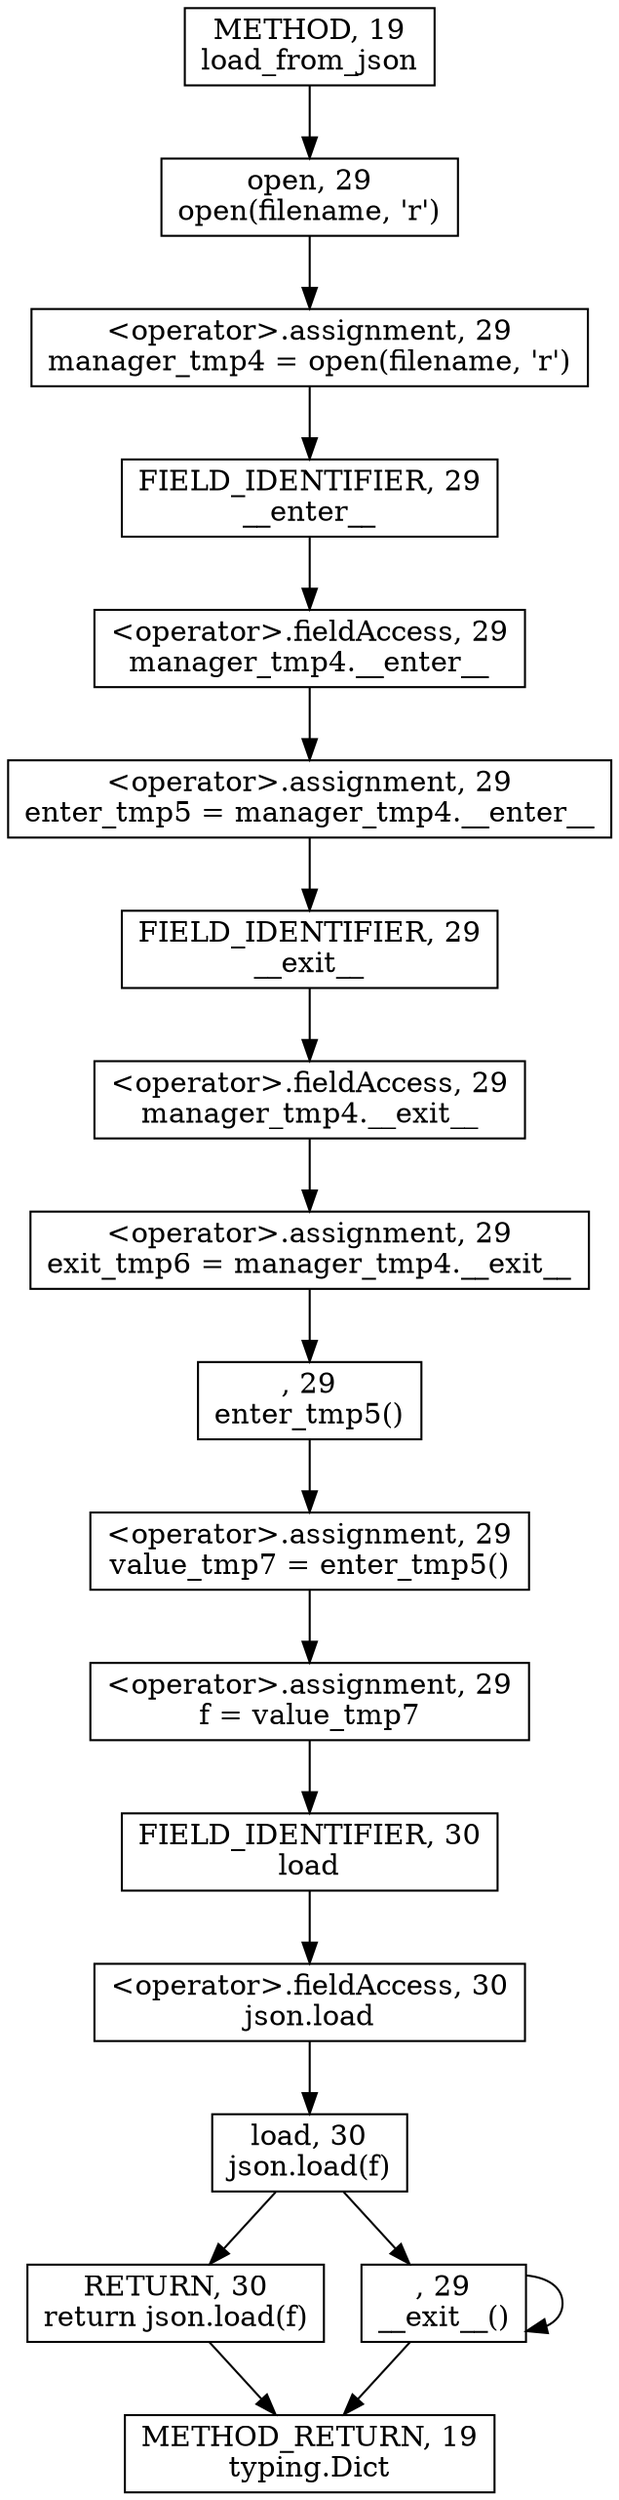 digraph "load_from_json" {  
node [shape="rect"];  
"30064771289" [label = <&lt;operator&gt;.assignment, 29<BR/>manager_tmp4 = open(filename, 'r')> ]
"30064771291" [label = <&lt;operator&gt;.assignment, 29<BR/>enter_tmp5 = manager_tmp4.__enter__> ]
"30064771293" [label = <&lt;operator&gt;.assignment, 29<BR/>exit_tmp6 = manager_tmp4.__exit__> ]
"30064771295" [label = <&lt;operator&gt;.assignment, 29<BR/>value_tmp7 = enter_tmp5()> ]
"30064771288" [label = <open, 29<BR/>open(filename, 'r')> ]
"30064771290" [label = <&lt;operator&gt;.fieldAccess, 29<BR/>manager_tmp4.__enter__> ]
"30064771292" [label = <&lt;operator&gt;.fieldAccess, 29<BR/>manager_tmp4.__exit__> ]
"30064771294" [label = <, 29<BR/>enter_tmp5()> ]
"55834574870" [label = <FIELD_IDENTIFIER, 29<BR/>__enter__> ]
"55834574871" [label = <FIELD_IDENTIFIER, 29<BR/>__exit__> ]
"30064771296" [label = <&lt;operator&gt;.assignment, 29<BR/>f = value_tmp7> ]
"146028888083" [label = <RETURN, 30<BR/>return json.load(f)> ]
"30064771287" [label = <load, 30<BR/>json.load(f)> ]
"30064771297" [label = <, 29<BR/>__exit__()> ]
"30064771286" [label = <&lt;operator&gt;.fieldAccess, 30<BR/>json.load> ]
"55834574869" [label = <FIELD_IDENTIFIER, 30<BR/>load> ]
"111669149722" [label = <METHOD, 19<BR/>load_from_json> ]
"128849018906" [label = <METHOD_RETURN, 19<BR/>typing.Dict> ]
  "30064771289" -> "55834574870" 
  "30064771291" -> "55834574871" 
  "30064771293" -> "30064771294" 
  "30064771295" -> "30064771296" 
  "30064771288" -> "30064771289" 
  "30064771290" -> "30064771291" 
  "30064771292" -> "30064771293" 
  "30064771294" -> "30064771295" 
  "55834574870" -> "30064771290" 
  "55834574871" -> "30064771292" 
  "30064771296" -> "55834574869" 
  "146028888083" -> "128849018906" 
  "30064771287" -> "146028888083" 
  "30064771287" -> "30064771297" 
  "30064771297" -> "30064771297" 
  "30064771297" -> "128849018906" 
  "30064771286" -> "30064771287" 
  "55834574869" -> "30064771286" 
  "111669149722" -> "30064771288" 
}
